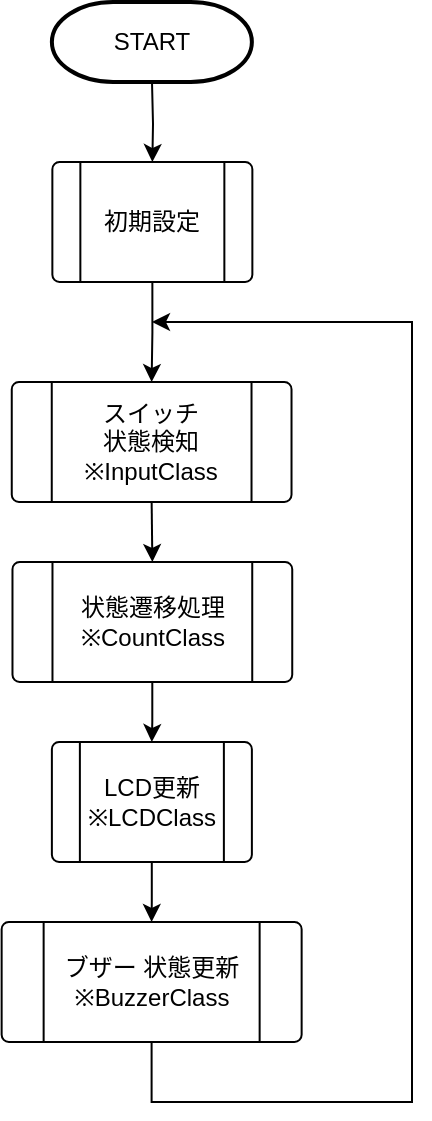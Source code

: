 <mxfile version="13.3.9" type="device" pages="4"><diagram id="C5RBs43oDa-KdzZeNtuy" name="main"><mxGraphModel dx="2489" dy="822" grid="1" gridSize="10" guides="1" tooltips="1" connect="1" arrows="1" fold="1" page="1" pageScale="1" pageWidth="827" pageHeight="1169" math="0" shadow="0"><root><mxCell id="WIyWlLk6GJQsqaUBKTNV-0"/><mxCell id="WIyWlLk6GJQsqaUBKTNV-1" parent="WIyWlLk6GJQsqaUBKTNV-0"/><mxCell id="vjxzMIkRlIcrUZipFX47-1" value="START" style="strokeWidth=2;html=1;shape=mxgraph.flowchart.terminator;whiteSpace=wrap;" parent="WIyWlLk6GJQsqaUBKTNV-1" vertex="1"><mxGeometry x="-473.06" y="120" width="100" height="40" as="geometry"/></mxCell><mxCell id="vjxzMIkRlIcrUZipFX47-7" value="" style="edgeStyle=orthogonalEdgeStyle;rounded=0;orthogonalLoop=1;jettySize=auto;html=1;exitX=0.5;exitY=1;exitDx=0;exitDy=0;entryX=0.5;entryY=0;entryDx=0;entryDy=0;" parent="WIyWlLk6GJQsqaUBKTNV-1" source="OX-APc4vV4FNbITjWXAS-0" target="vjxzMIkRlIcrUZipFX47-10" edge="1"><mxGeometry relative="1" as="geometry"><mxPoint x="-422.82" y="380" as="targetPoint"/><mxPoint x="-422.94" y="250" as="sourcePoint"/><Array as="points"/></mxGeometry></mxCell><mxCell id="I_p4vhiAbwcD4wFlUcgN-12" value="" style="edgeStyle=orthogonalEdgeStyle;rounded=0;orthogonalLoop=1;jettySize=auto;html=1;exitX=0.5;exitY=1;exitDx=0;exitDy=0;entryX=0.5;entryY=0;entryDx=0;entryDy=0;" parent="WIyWlLk6GJQsqaUBKTNV-1" source="vjxzMIkRlIcrUZipFX47-10" target="EDO3sFrYR6sNuQmJ0-m0-1" edge="1"><mxGeometry relative="1" as="geometry"><mxPoint x="-423" y="350" as="sourcePoint"/><mxPoint x="-422.82" y="430" as="targetPoint"/></mxGeometry></mxCell><mxCell id="vjxzMIkRlIcrUZipFX47-10" value="スイッチ&lt;br&gt;状態検知&lt;br&gt;※InputClass" style="verticalLabelPosition=middle;verticalAlign=middle;html=1;shape=process;whiteSpace=wrap;rounded=1;size=0.14;arcSize=6;labelPosition=center;align=center;" parent="WIyWlLk6GJQsqaUBKTNV-1" vertex="1"><mxGeometry x="-493.12" y="310" width="139.88" height="60" as="geometry"/></mxCell><mxCell id="vjxzMIkRlIcrUZipFX47-37" value="" style="edgeStyle=orthogonalEdgeStyle;rounded=0;orthogonalLoop=1;jettySize=auto;html=1;" parent="WIyWlLk6GJQsqaUBKTNV-1" source="vjxzMIkRlIcrUZipFX47-19" target="vjxzMIkRlIcrUZipFX47-36" edge="1"><mxGeometry relative="1" as="geometry"/></mxCell><mxCell id="vjxzMIkRlIcrUZipFX47-19" value="LCD更新&lt;br&gt;※LCDClass" style="verticalLabelPosition=middle;verticalAlign=middle;html=1;shape=process;whiteSpace=wrap;rounded=1;size=0.14;arcSize=6;labelPosition=center;align=center;" parent="WIyWlLk6GJQsqaUBKTNV-1" vertex="1"><mxGeometry x="-473.06" y="490" width="100" height="60" as="geometry"/></mxCell><mxCell id="vjxzMIkRlIcrUZipFX47-39" value="" style="edgeStyle=orthogonalEdgeStyle;rounded=0;orthogonalLoop=1;jettySize=auto;html=1;" parent="WIyWlLk6GJQsqaUBKTNV-1" source="vjxzMIkRlIcrUZipFX47-36" edge="1"><mxGeometry relative="1" as="geometry"><mxPoint x="-423" y="280" as="targetPoint"/><Array as="points"><mxPoint x="-423" y="670"/><mxPoint x="-293" y="670"/><mxPoint x="-293" y="280"/></Array></mxGeometry></mxCell><mxCell id="vjxzMIkRlIcrUZipFX47-36" value="ブザー 状態更新&lt;br&gt;※BuzzerClass" style="verticalLabelPosition=middle;verticalAlign=middle;html=1;shape=process;whiteSpace=wrap;rounded=1;size=0.14;arcSize=6;labelPosition=center;align=center;" parent="WIyWlLk6GJQsqaUBKTNV-1" vertex="1"><mxGeometry x="-498.18" y="580" width="150" height="60" as="geometry"/></mxCell><mxCell id="I_p4vhiAbwcD4wFlUcgN-2" value="" style="edgeStyle=orthogonalEdgeStyle;rounded=0;orthogonalLoop=1;jettySize=auto;html=1;entryX=0.5;entryY=0;entryDx=0;entryDy=0;" parent="WIyWlLk6GJQsqaUBKTNV-1" target="OX-APc4vV4FNbITjWXAS-0" edge="1"><mxGeometry relative="1" as="geometry"><mxPoint x="-422.94" y="210" as="targetPoint"/><mxPoint x="-423" y="160" as="sourcePoint"/></mxGeometry></mxCell><mxCell id="OX-APc4vV4FNbITjWXAS-0" value="初期設定" style="verticalLabelPosition=middle;verticalAlign=middle;html=1;shape=process;whiteSpace=wrap;rounded=1;size=0.14;arcSize=6;labelPosition=center;align=center;" parent="WIyWlLk6GJQsqaUBKTNV-1" vertex="1"><mxGeometry x="-472.82" y="200" width="100" height="60" as="geometry"/></mxCell><mxCell id="p2VpMvs2dnMaPjWuwaVH-0" style="edgeStyle=orthogonalEdgeStyle;rounded=0;orthogonalLoop=1;jettySize=auto;html=1;" parent="WIyWlLk6GJQsqaUBKTNV-1" source="EDO3sFrYR6sNuQmJ0-m0-1" target="vjxzMIkRlIcrUZipFX47-19" edge="1"><mxGeometry relative="1" as="geometry"/></mxCell><mxCell id="EDO3sFrYR6sNuQmJ0-m0-1" value="状態遷移処理&lt;br&gt;※CountClass" style="verticalLabelPosition=middle;verticalAlign=middle;html=1;shape=process;whiteSpace=wrap;rounded=1;size=0.14;arcSize=6;labelPosition=center;align=center;" parent="WIyWlLk6GJQsqaUBKTNV-1" vertex="1"><mxGeometry x="-492.76" y="400" width="139.88" height="60" as="geometry"/></mxCell></root></mxGraphModel></diagram><diagram id="S8vPifRukNZuZthcmWDE" name="割込み処理"><mxGraphModel dx="4155" dy="2055" grid="1" gridSize="10" guides="1" tooltips="1" connect="1" arrows="1" fold="1" page="1" pageScale="1" pageWidth="827" pageHeight="1169" math="0" shadow="0"><root><mxCell id="e2pZ5XXEC7_y0YiX79Or-0"/><mxCell id="e2pZ5XXEC7_y0YiX79Or-1" parent="e2pZ5XXEC7_y0YiX79Or-0"/><mxCell id="47vvgI5nr6He0RAunKlX-1" value="IOC割込み" style="strokeWidth=2;html=1;shape=mxgraph.flowchart.terminator;whiteSpace=wrap;" parent="e2pZ5XXEC7_y0YiX79Or-1" vertex="1"><mxGeometry x="350" y="170" width="100" height="40" as="geometry"/></mxCell><mxCell id="47vvgI5nr6He0RAunKlX-4" value="END" style="strokeWidth=2;html=1;shape=mxgraph.flowchart.terminator;whiteSpace=wrap;" parent="e2pZ5XXEC7_y0YiX79Or-1" vertex="1"><mxGeometry x="350" y="630" width="100" height="40" as="geometry"/></mxCell><mxCell id="47vvgI5nr6He0RAunKlX-6" value="割込みの種類&lt;br&gt;・状態変化割込み&lt;br&gt;・1秒タイマ割込み&lt;br&gt;・10msタイマ割込み" style="shape=note;whiteSpace=wrap;html=1;size=14;verticalAlign=top;align=left;spacingTop=-6;" parent="e2pZ5XXEC7_y0YiX79Or-1" vertex="1"><mxGeometry x="530" y="60" width="130" height="70" as="geometry"/></mxCell><mxCell id="47vvgI5nr6He0RAunKlX-13" style="edgeStyle=orthogonalEdgeStyle;rounded=0;orthogonalLoop=1;jettySize=auto;html=1;entryX=0.5;entryY=0;entryDx=0;entryDy=0;" parent="e2pZ5XXEC7_y0YiX79Or-1" target="47vvgI5nr6He0RAunKlX-34" edge="1"><mxGeometry relative="1" as="geometry"><mxPoint x="670" y="285" as="targetPoint"/><mxPoint x="590" y="180" as="sourcePoint"/></mxGeometry></mxCell><mxCell id="47vvgI5nr6He0RAunKlX-14" value="" style="edgeStyle=orthogonalEdgeStyle;rounded=0;orthogonalLoop=1;jettySize=auto;html=1;entryX=0.5;entryY=0;entryDx=0;entryDy=0;entryPerimeter=0;exitX=0.5;exitY=1;exitDx=0;exitDy=0;exitPerimeter=0;" parent="e2pZ5XXEC7_y0YiX79Or-1" source="47vvgI5nr6He0RAunKlX-1" target="47vvgI5nr6He0RAunKlX-15" edge="1"><mxGeometry relative="1" as="geometry"><mxPoint x="400" y="350" as="targetPoint"/><mxPoint x="400" y="230" as="sourcePoint"/></mxGeometry></mxCell><mxCell id="47vvgI5nr6He0RAunKlX-21" value="" style="edgeStyle=orthogonalEdgeStyle;rounded=0;orthogonalLoop=1;jettySize=auto;html=1;" parent="e2pZ5XXEC7_y0YiX79Or-1" source="47vvgI5nr6He0RAunKlX-15" edge="1"><mxGeometry relative="1" as="geometry"><mxPoint x="400" y="470" as="targetPoint"/></mxGeometry></mxCell><mxCell id="47vvgI5nr6He0RAunKlX-24" value="" style="edgeStyle=orthogonalEdgeStyle;rounded=0;orthogonalLoop=1;jettySize=auto;html=1;entryX=0.5;entryY=0;entryDx=0;entryDy=0;" parent="e2pZ5XXEC7_y0YiX79Or-1" target="47vvgI5nr6He0RAunKlX-35" edge="1"><mxGeometry relative="1" as="geometry"><mxPoint x="264" y="310" as="targetPoint"/><mxPoint x="264" y="360" as="sourcePoint"/></mxGeometry></mxCell><mxCell id="47vvgI5nr6He0RAunKlX-15" value="スイッチの&lt;br&gt;種類 = ?" style="strokeWidth=2;html=1;shape=mxgraph.flowchart.decision;whiteSpace=wrap;" parent="e2pZ5XXEC7_y0YiX79Or-1" vertex="1"><mxGeometry x="340" y="250" width="120" height="80" as="geometry"/></mxCell><mxCell id="47vvgI5nr6He0RAunKlX-40" style="edgeStyle=orthogonalEdgeStyle;rounded=0;orthogonalLoop=1;jettySize=auto;html=1;exitX=0.5;exitY=1;exitDx=0;exitDy=0;" parent="e2pZ5XXEC7_y0YiX79Or-1" source="47vvgI5nr6He0RAunKlX-18" edge="1"><mxGeometry relative="1" as="geometry"><mxPoint x="400" y="590" as="targetPoint"/><Array as="points"><mxPoint x="124" y="590"/></Array></mxGeometry></mxCell><mxCell id="47vvgI5nr6He0RAunKlX-18" value="スタートストップ&lt;br&gt;スイッチフラグを&lt;br&gt;立てる" style="rounded=1;whiteSpace=wrap;html=1;absoluteArcSize=1;arcSize=14;strokeWidth=2;" parent="e2pZ5XXEC7_y0YiX79Or-1" vertex="1"><mxGeometry x="68" y="470" width="112" height="60" as="geometry"/></mxCell><mxCell id="47vvgI5nr6He0RAunKlX-26" style="edgeStyle=orthogonalEdgeStyle;rounded=0;orthogonalLoop=1;jettySize=auto;html=1;entryX=0.5;entryY=0;entryDx=0;entryDy=0;" parent="e2pZ5XXEC7_y0YiX79Or-1" target="47vvgI5nr6He0RAunKlX-18" edge="1"><mxGeometry relative="1" as="geometry"><mxPoint x="134" y="410" as="targetPoint"/><mxPoint x="400" y="340" as="sourcePoint"/><Array as="points"><mxPoint x="400" y="360"/><mxPoint x="124" y="360"/></Array></mxGeometry></mxCell><mxCell id="47vvgI5nr6He0RAunKlX-32" value="スタートストップ&lt;br&gt;スイッチ" style="text;html=1;align=center;verticalAlign=middle;resizable=0;points=[];autosize=1;" parent="e2pZ5XXEC7_y0YiX79Or-1" vertex="1"><mxGeometry x="10" y="380" width="110" height="30" as="geometry"/></mxCell><mxCell id="9ZFBl9Tfi8h8rZfZpqhd-4" value="" style="edgeStyle=orthogonalEdgeStyle;rounded=0;orthogonalLoop=1;jettySize=auto;html=1;entryX=0.5;entryY=0;entryDx=0;entryDy=0;entryPerimeter=0;" parent="e2pZ5XXEC7_y0YiX79Or-1" source="47vvgI5nr6He0RAunKlX-34" target="9ZFBl9Tfi8h8rZfZpqhd-2" edge="1"><mxGeometry relative="1" as="geometry"><mxPoint x="590" y="600" as="targetPoint"/></mxGeometry></mxCell><mxCell id="47vvgI5nr6He0RAunKlX-34" value="&lt;span&gt;カウント時間を&lt;/span&gt;&lt;br&gt;&lt;span&gt;1減少させる&lt;/span&gt;" style="rounded=1;whiteSpace=wrap;html=1;absoluteArcSize=1;arcSize=14;strokeWidth=2;" parent="e2pZ5XXEC7_y0YiX79Or-1" vertex="1"><mxGeometry x="540" y="470" width="100" height="60" as="geometry"/></mxCell><mxCell id="47vvgI5nr6He0RAunKlX-39" style="edgeStyle=orthogonalEdgeStyle;rounded=0;orthogonalLoop=1;jettySize=auto;html=1;" parent="e2pZ5XXEC7_y0YiX79Or-1" source="47vvgI5nr6He0RAunKlX-35" edge="1"><mxGeometry relative="1" as="geometry"><mxPoint x="264" y="590" as="targetPoint"/><Array as="points"><mxPoint x="264" y="590"/></Array></mxGeometry></mxCell><mxCell id="47vvgI5nr6He0RAunKlX-35" value="秒スイッチフラグ&lt;br&gt;を立てる" style="rounded=1;whiteSpace=wrap;html=1;absoluteArcSize=1;arcSize=14;strokeWidth=2;" parent="e2pZ5XXEC7_y0YiX79Or-1" vertex="1"><mxGeometry x="208" y="470" width="112" height="60" as="geometry"/></mxCell><mxCell id="47vvgI5nr6He0RAunKlX-37" value="" style="edgeStyle=orthogonalEdgeStyle;rounded=0;orthogonalLoop=1;jettySize=auto;html=1;entryX=0.5;entryY=0;entryDx=0;entryDy=0;entryPerimeter=0;" parent="e2pZ5XXEC7_y0YiX79Or-1" source="47vvgI5nr6He0RAunKlX-36" target="47vvgI5nr6He0RAunKlX-4" edge="1"><mxGeometry relative="1" as="geometry"><mxPoint x="400" y="615" as="targetPoint"/></mxGeometry></mxCell><mxCell id="47vvgI5nr6He0RAunKlX-36" value="分スイッチフラグ&lt;br&gt;を立てる" style="rounded=1;whiteSpace=wrap;html=1;absoluteArcSize=1;arcSize=14;strokeWidth=2;" parent="e2pZ5XXEC7_y0YiX79Or-1" vertex="1"><mxGeometry x="340" y="470" width="120" height="60" as="geometry"/></mxCell><mxCell id="9ZFBl9Tfi8h8rZfZpqhd-0" value="秒スイッチ" style="text;html=1;align=center;verticalAlign=middle;resizable=0;points=[];autosize=1;" parent="e2pZ5XXEC7_y0YiX79Or-1" vertex="1"><mxGeometry x="190" y="380" width="80" height="20" as="geometry"/></mxCell><mxCell id="9ZFBl9Tfi8h8rZfZpqhd-1" value="分スイッチ" style="text;html=1;align=center;verticalAlign=middle;resizable=0;points=[];autosize=1;" parent="e2pZ5XXEC7_y0YiX79Or-1" vertex="1"><mxGeometry x="324" y="380" width="80" height="20" as="geometry"/></mxCell><mxCell id="9ZFBl9Tfi8h8rZfZpqhd-2" value="END" style="strokeWidth=2;html=1;shape=mxgraph.flowchart.terminator;whiteSpace=wrap;" parent="e2pZ5XXEC7_y0YiX79Or-1" vertex="1"><mxGeometry x="540" y="630" width="100" height="40" as="geometry"/></mxCell><mxCell id="9ZFBl9Tfi8h8rZfZpqhd-3" value="1秒タイマ割込み" style="strokeWidth=2;html=1;shape=mxgraph.flowchart.terminator;whiteSpace=wrap;" parent="e2pZ5XXEC7_y0YiX79Or-1" vertex="1"><mxGeometry x="540" y="170" width="100" height="40" as="geometry"/></mxCell><mxCell id="Ye8pwC3DK1YcHvTE_tpM-6" style="edgeStyle=orthogonalEdgeStyle;rounded=0;orthogonalLoop=1;jettySize=auto;html=1;" parent="e2pZ5XXEC7_y0YiX79Or-1" source="Ye8pwC3DK1YcHvTE_tpM-1" edge="1"><mxGeometry relative="1" as="geometry"><mxPoint x="1150" y="280" as="targetPoint"/></mxGeometry></mxCell><mxCell id="Ye8pwC3DK1YcHvTE_tpM-1" value="チャタリング処理" style="strokeWidth=2;html=1;shape=mxgraph.flowchart.terminator;whiteSpace=wrap;" parent="e2pZ5XXEC7_y0YiX79Or-1" vertex="1"><mxGeometry x="1090" y="170" width="120" height="40" as="geometry"/></mxCell><mxCell id="hn3VKPy_0Cd0GN2Fi8iP-3" value="" style="edgeStyle=orthogonalEdgeStyle;rounded=0;orthogonalLoop=1;jettySize=auto;html=1;" edge="1" parent="e2pZ5XXEC7_y0YiX79Or-1" source="hn3VKPy_0Cd0GN2Fi8iP-0" target="hn3VKPy_0Cd0GN2Fi8iP-1"><mxGeometry relative="1" as="geometry"/></mxCell><mxCell id="hn3VKPy_0Cd0GN2Fi8iP-34" style="edgeStyle=orthogonalEdgeStyle;rounded=0;orthogonalLoop=1;jettySize=auto;html=1;" edge="1" parent="e2pZ5XXEC7_y0YiX79Or-1" source="hn3VKPy_0Cd0GN2Fi8iP-0"><mxGeometry relative="1" as="geometry"><mxPoint x="1140" y="1400" as="targetPoint"/><Array as="points"><mxPoint x="1000" y="330"/><mxPoint x="1000" y="1400"/></Array></mxGeometry></mxCell><mxCell id="hn3VKPy_0Cd0GN2Fi8iP-0" value="SW x が押されて&lt;br&gt;割込みフラグは&lt;br&gt;立っているか" style="strokeWidth=2;html=1;shape=mxgraph.flowchart.decision;whiteSpace=wrap;" vertex="1" parent="e2pZ5XXEC7_y0YiX79Or-1"><mxGeometry x="1070" y="280" width="160" height="100" as="geometry"/></mxCell><mxCell id="hn3VKPy_0Cd0GN2Fi8iP-83" value="" style="edgeStyle=orthogonalEdgeStyle;rounded=0;orthogonalLoop=1;jettySize=auto;html=1;" edge="1" parent="e2pZ5XXEC7_y0YiX79Or-1" source="hn3VKPy_0Cd0GN2Fi8iP-1" target="hn3VKPy_0Cd0GN2Fi8iP-81"><mxGeometry relative="1" as="geometry"/></mxCell><mxCell id="hn3VKPy_0Cd0GN2Fi8iP-1" value="SW x のポート値を読む" style="verticalLabelPosition=middle;verticalAlign=middle;html=1;shape=process;whiteSpace=wrap;rounded=1;size=0.14;arcSize=6;labelPosition=center;align=center;" vertex="1" parent="e2pZ5XXEC7_y0YiX79Or-1"><mxGeometry x="1090" y="430" width="120" height="50" as="geometry"/></mxCell><mxCell id="hn3VKPy_0Cd0GN2Fi8iP-166" value="" style="edgeStyle=orthogonalEdgeStyle;rounded=0;orthogonalLoop=1;jettySize=auto;html=1;" edge="1" parent="e2pZ5XXEC7_y0YiX79Or-1" source="hn3VKPy_0Cd0GN2Fi8iP-5" target="hn3VKPy_0Cd0GN2Fi8iP-163"><mxGeometry relative="1" as="geometry"/></mxCell><mxCell id="hn3VKPy_0Cd0GN2Fi8iP-5" value="10msタイマ&lt;br&gt;割込み" style="strokeWidth=2;html=1;shape=mxgraph.flowchart.terminator;whiteSpace=wrap;" vertex="1" parent="e2pZ5XXEC7_y0YiX79Or-1"><mxGeometry x="720" y="170" width="100" height="40" as="geometry"/></mxCell><mxCell id="hn3VKPy_0Cd0GN2Fi8iP-71" style="edgeStyle=orthogonalEdgeStyle;rounded=0;orthogonalLoop=1;jettySize=auto;html=1;entryX=0.5;entryY=0;entryDx=0;entryDy=0;entryPerimeter=0;" edge="1" parent="e2pZ5XXEC7_y0YiX79Or-1" source="hn3VKPy_0Cd0GN2Fi8iP-12" target="hn3VKPy_0Cd0GN2Fi8iP-161"><mxGeometry relative="1" as="geometry"><mxPoint x="1140" y="1430" as="targetPoint"/><Array as="points"/></mxGeometry></mxCell><mxCell id="hn3VKPy_0Cd0GN2Fi8iP-12" value="チェックカウント1増やす" style="rounded=1;whiteSpace=wrap;html=1;absoluteArcSize=1;arcSize=14;strokeWidth=2;" vertex="1" parent="e2pZ5XXEC7_y0YiX79Or-1"><mxGeometry x="1100" y="895" width="100" height="60" as="geometry"/></mxCell><mxCell id="hn3VKPy_0Cd0GN2Fi8iP-32" value="YES" style="text;html=1;align=center;verticalAlign=middle;resizable=0;points=[];autosize=1;" vertex="1" parent="e2pZ5XXEC7_y0YiX79Or-1"><mxGeometry x="1150" y="380" width="40" height="20" as="geometry"/></mxCell><mxCell id="hn3VKPy_0Cd0GN2Fi8iP-33" value="NO" style="text;html=1;align=center;verticalAlign=middle;resizable=0;points=[];autosize=1;" vertex="1" parent="e2pZ5XXEC7_y0YiX79Or-1"><mxGeometry x="1040" y="310" width="30" height="20" as="geometry"/></mxCell><mxCell id="hn3VKPy_0Cd0GN2Fi8iP-70" value="" style="edgeStyle=orthogonalEdgeStyle;rounded=0;orthogonalLoop=1;jettySize=auto;html=1;" edge="1" parent="e2pZ5XXEC7_y0YiX79Or-1" source="hn3VKPy_0Cd0GN2Fi8iP-65" target="hn3VKPy_0Cd0GN2Fi8iP-12"><mxGeometry relative="1" as="geometry"/></mxCell><mxCell id="hn3VKPy_0Cd0GN2Fi8iP-72" value="" style="edgeStyle=orthogonalEdgeStyle;rounded=0;orthogonalLoop=1;jettySize=auto;html=1;entryX=0.5;entryY=0;entryDx=0;entryDy=0;entryPerimeter=0;" edge="1" parent="e2pZ5XXEC7_y0YiX79Or-1" source="hn3VKPy_0Cd0GN2Fi8iP-65" target="hn3VKPy_0Cd0GN2Fi8iP-129"><mxGeometry relative="1" as="geometry"><mxPoint x="1330" y="895" as="targetPoint"/></mxGeometry></mxCell><mxCell id="hn3VKPy_0Cd0GN2Fi8iP-65" value="チェックカウントは&lt;br&gt;3以上か" style="strokeWidth=2;html=1;shape=mxgraph.flowchart.decision;whiteSpace=wrap;" vertex="1" parent="e2pZ5XXEC7_y0YiX79Or-1"><mxGeometry x="1070" y="730" width="160" height="100" as="geometry"/></mxCell><mxCell id="hn3VKPy_0Cd0GN2Fi8iP-66" value="YES" style="text;html=1;align=center;verticalAlign=middle;resizable=0;points=[];autosize=1;" vertex="1" parent="e2pZ5XXEC7_y0YiX79Or-1"><mxGeometry x="1220" y="755" width="40" height="20" as="geometry"/></mxCell><mxCell id="hn3VKPy_0Cd0GN2Fi8iP-67" value="NO" style="text;html=1;align=center;verticalAlign=middle;resizable=0;points=[];autosize=1;" vertex="1" parent="e2pZ5XXEC7_y0YiX79Or-1"><mxGeometry x="1110" y="830" width="30" height="20" as="geometry"/></mxCell><mxCell id="hn3VKPy_0Cd0GN2Fi8iP-82" value="" style="edgeStyle=orthogonalEdgeStyle;rounded=0;orthogonalLoop=1;jettySize=auto;html=1;" edge="1" parent="e2pZ5XXEC7_y0YiX79Or-1" source="hn3VKPy_0Cd0GN2Fi8iP-81" target="hn3VKPy_0Cd0GN2Fi8iP-65"><mxGeometry relative="1" as="geometry"/></mxCell><mxCell id="hn3VKPy_0Cd0GN2Fi8iP-88" style="edgeStyle=orthogonalEdgeStyle;rounded=0;orthogonalLoop=1;jettySize=auto;html=1;entryX=0.5;entryY=0;entryDx=0;entryDy=0;" edge="1" parent="e2pZ5XXEC7_y0YiX79Or-1" source="hn3VKPy_0Cd0GN2Fi8iP-81" target="hn3VKPy_0Cd0GN2Fi8iP-90"><mxGeometry relative="1" as="geometry"><mxPoint x="1620" y="950" as="targetPoint"/><Array as="points"><mxPoint x="1150" y="650"/><mxPoint x="1620" y="650"/></Array></mxGeometry></mxCell><mxCell id="hn3VKPy_0Cd0GN2Fi8iP-107" style="edgeStyle=orthogonalEdgeStyle;rounded=0;orthogonalLoop=1;jettySize=auto;html=1;entryX=0.5;entryY=0;entryDx=0;entryDy=0;" edge="1" parent="e2pZ5XXEC7_y0YiX79Or-1" source="hn3VKPy_0Cd0GN2Fi8iP-81" target="hn3VKPy_0Cd0GN2Fi8iP-106"><mxGeometry relative="1" as="geometry"><Array as="points"><mxPoint x="1150" y="650"/><mxPoint x="1910" y="650"/></Array></mxGeometry></mxCell><mxCell id="hn3VKPy_0Cd0GN2Fi8iP-81" value="チャタ状態は" style="strokeWidth=2;html=1;shape=mxgraph.flowchart.decision;whiteSpace=wrap;" vertex="1" parent="e2pZ5XXEC7_y0YiX79Or-1"><mxGeometry x="1070" y="530" width="160" height="100" as="geometry"/></mxCell><mxCell id="hn3VKPy_0Cd0GN2Fi8iP-85" value="継続状態" style="text;html=1;align=center;verticalAlign=middle;resizable=0;points=[];autosize=1;" vertex="1" parent="e2pZ5XXEC7_y0YiX79Or-1"><mxGeometry x="1500" y="670" width="60" height="20" as="geometry"/></mxCell><mxCell id="hn3VKPy_0Cd0GN2Fi8iP-96" value="" style="edgeStyle=orthogonalEdgeStyle;rounded=0;orthogonalLoop=1;jettySize=auto;html=1;" edge="1" parent="e2pZ5XXEC7_y0YiX79Or-1" source="hn3VKPy_0Cd0GN2Fi8iP-90" target="hn3VKPy_0Cd0GN2Fi8iP-91"><mxGeometry relative="1" as="geometry"/></mxCell><mxCell id="hn3VKPy_0Cd0GN2Fi8iP-90" value="SWカウントを&lt;br&gt;1増やす" style="rounded=1;whiteSpace=wrap;html=1;absoluteArcSize=1;arcSize=14;strokeWidth=2;" vertex="1" parent="e2pZ5XXEC7_y0YiX79Or-1"><mxGeometry x="1570" y="685" width="100" height="60" as="geometry"/></mxCell><mxCell id="hn3VKPy_0Cd0GN2Fi8iP-98" value="" style="edgeStyle=orthogonalEdgeStyle;rounded=0;orthogonalLoop=1;jettySize=auto;html=1;entryX=0.5;entryY=0;entryDx=0;entryDy=0;" edge="1" parent="e2pZ5XXEC7_y0YiX79Or-1" source="hn3VKPy_0Cd0GN2Fi8iP-91" target="hn3VKPy_0Cd0GN2Fi8iP-104"><mxGeometry relative="1" as="geometry"><mxPoint x="1620" y="985" as="targetPoint"/></mxGeometry></mxCell><mxCell id="hn3VKPy_0Cd0GN2Fi8iP-102" value="" style="edgeStyle=orthogonalEdgeStyle;rounded=0;orthogonalLoop=1;jettySize=auto;html=1;" edge="1" parent="e2pZ5XXEC7_y0YiX79Or-1" source="hn3VKPy_0Cd0GN2Fi8iP-91"><mxGeometry relative="1" as="geometry"><mxPoint x="1630" y="1100" as="targetPoint"/><Array as="points"><mxPoint x="1740" y="855"/><mxPoint x="1740" y="1100"/></Array></mxGeometry></mxCell><mxCell id="hn3VKPy_0Cd0GN2Fi8iP-91" value="SW x の状態は" style="strokeWidth=2;html=1;shape=mxgraph.flowchart.decision;whiteSpace=wrap;" vertex="1" parent="e2pZ5XXEC7_y0YiX79Or-1"><mxGeometry x="1540" y="805" width="160" height="100" as="geometry"/></mxCell><mxCell id="hn3VKPy_0Cd0GN2Fi8iP-95" value="立ち上がり時&lt;br&gt;チャタチェック" style="text;html=1;align=center;verticalAlign=middle;resizable=0;points=[];autosize=1;" vertex="1" parent="e2pZ5XXEC7_y0YiX79Or-1"><mxGeometry x="1050" y="685" width="100" height="30" as="geometry"/></mxCell><mxCell id="hn3VKPy_0Cd0GN2Fi8iP-100" value="ON" style="text;html=1;align=center;verticalAlign=middle;resizable=0;points=[];autosize=1;" vertex="1" parent="e2pZ5XXEC7_y0YiX79Or-1"><mxGeometry x="1690" y="820" width="30" height="20" as="geometry"/></mxCell><mxCell id="hn3VKPy_0Cd0GN2Fi8iP-101" value="OFF" style="text;html=1;align=center;verticalAlign=middle;resizable=0;points=[];autosize=1;" vertex="1" parent="e2pZ5XXEC7_y0YiX79Or-1"><mxGeometry x="1580" y="910" width="40" height="20" as="geometry"/></mxCell><mxCell id="hn3VKPy_0Cd0GN2Fi8iP-105" value="" style="edgeStyle=orthogonalEdgeStyle;rounded=0;orthogonalLoop=1;jettySize=auto;html=1;" edge="1" parent="e2pZ5XXEC7_y0YiX79Or-1" source="hn3VKPy_0Cd0GN2Fi8iP-104"><mxGeometry relative="1" as="geometry"><mxPoint x="1620" y="1405" as="targetPoint"/></mxGeometry></mxCell><mxCell id="hn3VKPy_0Cd0GN2Fi8iP-104" value="チャタ状態を&lt;br&gt;立ち下がりチャタチェック状態へ" style="rounded=1;whiteSpace=wrap;html=1;absoluteArcSize=1;arcSize=14;strokeWidth=2;" vertex="1" parent="e2pZ5XXEC7_y0YiX79Or-1"><mxGeometry x="1570" y="980" width="100" height="60" as="geometry"/></mxCell><mxCell id="hn3VKPy_0Cd0GN2Fi8iP-122" value="" style="edgeStyle=orthogonalEdgeStyle;rounded=0;orthogonalLoop=1;jettySize=auto;html=1;" edge="1" parent="e2pZ5XXEC7_y0YiX79Or-1" source="hn3VKPy_0Cd0GN2Fi8iP-106" target="hn3VKPy_0Cd0GN2Fi8iP-115"><mxGeometry relative="1" as="geometry"/></mxCell><mxCell id="hn3VKPy_0Cd0GN2Fi8iP-106" value="SWカウントを&lt;br&gt;1増やす" style="rounded=1;whiteSpace=wrap;html=1;absoluteArcSize=1;arcSize=14;strokeWidth=2;" vertex="1" parent="e2pZ5XXEC7_y0YiX79Or-1"><mxGeometry x="1860" y="685" width="100" height="60" as="geometry"/></mxCell><mxCell id="hn3VKPy_0Cd0GN2Fi8iP-108" value="立ち下がり&lt;br&gt;チャタチェック&lt;br&gt;状態" style="text;html=1;align=center;verticalAlign=middle;resizable=0;points=[];autosize=1;" vertex="1" parent="e2pZ5XXEC7_y0YiX79Or-1"><mxGeometry x="1760" y="670" width="100" height="50" as="geometry"/></mxCell><mxCell id="hn3VKPy_0Cd0GN2Fi8iP-109" style="edgeStyle=orthogonalEdgeStyle;rounded=0;orthogonalLoop=1;jettySize=auto;html=1;exitX=0.5;exitY=1;exitDx=0;exitDy=0;" edge="1" parent="e2pZ5XXEC7_y0YiX79Or-1" source="hn3VKPy_0Cd0GN2Fi8iP-110"><mxGeometry relative="1" as="geometry"><mxPoint x="1160" y="1400" as="targetPoint"/><Array as="points"><mxPoint x="1910" y="1400"/></Array></mxGeometry></mxCell><mxCell id="hn3VKPy_0Cd0GN2Fi8iP-110" value="チェックカウント1増やす" style="rounded=1;whiteSpace=wrap;html=1;absoluteArcSize=1;arcSize=14;strokeWidth=2;" vertex="1" parent="e2pZ5XXEC7_y0YiX79Or-1"><mxGeometry x="1860" y="955" width="100" height="60" as="geometry"/></mxCell><mxCell id="hn3VKPy_0Cd0GN2Fi8iP-111" value="" style="edgeStyle=orthogonalEdgeStyle;rounded=0;orthogonalLoop=1;jettySize=auto;html=1;entryX=0.5;entryY=0;entryDx=0;entryDy=0;" edge="1" parent="e2pZ5XXEC7_y0YiX79Or-1" source="hn3VKPy_0Cd0GN2Fi8iP-112" target="hn3VKPy_0Cd0GN2Fi8iP-155"><mxGeometry relative="1" as="geometry"><mxPoint x="2060" y="1050" as="targetPoint"/></mxGeometry></mxCell><mxCell id="hn3VKPy_0Cd0GN2Fi8iP-112" value="チェックカウントをクリア" style="rounded=1;whiteSpace=wrap;html=1;absoluteArcSize=1;arcSize=14;strokeWidth=2;" vertex="1" parent="e2pZ5XXEC7_y0YiX79Or-1"><mxGeometry x="2010" y="955" width="100" height="60" as="geometry"/></mxCell><mxCell id="hn3VKPy_0Cd0GN2Fi8iP-113" value="" style="edgeStyle=orthogonalEdgeStyle;rounded=0;orthogonalLoop=1;jettySize=auto;html=1;" edge="1" parent="e2pZ5XXEC7_y0YiX79Or-1" source="hn3VKPy_0Cd0GN2Fi8iP-115" target="hn3VKPy_0Cd0GN2Fi8iP-110"><mxGeometry relative="1" as="geometry"/></mxCell><mxCell id="hn3VKPy_0Cd0GN2Fi8iP-114" value="" style="edgeStyle=orthogonalEdgeStyle;rounded=0;orthogonalLoop=1;jettySize=auto;html=1;entryX=0.5;entryY=0;entryDx=0;entryDy=0;" edge="1" parent="e2pZ5XXEC7_y0YiX79Or-1" source="hn3VKPy_0Cd0GN2Fi8iP-115" target="hn3VKPy_0Cd0GN2Fi8iP-112"><mxGeometry relative="1" as="geometry"><mxPoint x="2070" y="840" as="targetPoint"/></mxGeometry></mxCell><mxCell id="hn3VKPy_0Cd0GN2Fi8iP-115" value="チェックカウントは&lt;br&gt;3以上か" style="strokeWidth=2;html=1;shape=mxgraph.flowchart.decision;whiteSpace=wrap;" vertex="1" parent="e2pZ5XXEC7_y0YiX79Or-1"><mxGeometry x="1830" y="790" width="160" height="100" as="geometry"/></mxCell><mxCell id="hn3VKPy_0Cd0GN2Fi8iP-116" value="YES" style="text;html=1;align=center;verticalAlign=middle;resizable=0;points=[];autosize=1;" vertex="1" parent="e2pZ5XXEC7_y0YiX79Or-1"><mxGeometry x="1980" y="815" width="40" height="20" as="geometry"/></mxCell><mxCell id="hn3VKPy_0Cd0GN2Fi8iP-117" value="NO" style="text;html=1;align=center;verticalAlign=middle;resizable=0;points=[];autosize=1;" vertex="1" parent="e2pZ5XXEC7_y0YiX79Or-1"><mxGeometry x="1880" y="890" width="30" height="20" as="geometry"/></mxCell><mxCell id="hn3VKPy_0Cd0GN2Fi8iP-120" value="" style="edgeStyle=orthogonalEdgeStyle;rounded=0;orthogonalLoop=1;jettySize=auto;html=1;" edge="1" parent="e2pZ5XXEC7_y0YiX79Or-1" source="hn3VKPy_0Cd0GN2Fi8iP-155"><mxGeometry relative="1" as="geometry"><mxPoint x="2060" y="1110" as="sourcePoint"/><mxPoint x="1920" y="1155" as="targetPoint"/><Array as="points"><mxPoint x="2060" y="1155"/></Array></mxGeometry></mxCell><mxCell id="hn3VKPy_0Cd0GN2Fi8iP-135" value="" style="edgeStyle=orthogonalEdgeStyle;rounded=0;orthogonalLoop=1;jettySize=auto;html=1;" edge="1" parent="e2pZ5XXEC7_y0YiX79Or-1" source="hn3VKPy_0Cd0GN2Fi8iP-129"><mxGeometry relative="1" as="geometry"><mxPoint x="1330" y="1010" as="targetPoint"/></mxGeometry></mxCell><mxCell id="hn3VKPy_0Cd0GN2Fi8iP-139" style="edgeStyle=orthogonalEdgeStyle;rounded=0;orthogonalLoop=1;jettySize=auto;html=1;entryX=0.5;entryY=0;entryDx=0;entryDy=0;" edge="1" parent="e2pZ5XXEC7_y0YiX79Or-1" source="hn3VKPy_0Cd0GN2Fi8iP-129" target="hn3VKPy_0Cd0GN2Fi8iP-156"><mxGeometry relative="1" as="geometry"><mxPoint x="1470" y="1010" as="targetPoint"/><Array as="points"><mxPoint x="1470" y="930"/></Array></mxGeometry></mxCell><mxCell id="hn3VKPy_0Cd0GN2Fi8iP-129" value="SWxは&lt;br&gt;3回ONか" style="strokeWidth=2;html=1;shape=mxgraph.flowchart.decision;whiteSpace=wrap;" vertex="1" parent="e2pZ5XXEC7_y0YiX79Or-1"><mxGeometry x="1250" y="880" width="160" height="100" as="geometry"/></mxCell><mxCell id="hn3VKPy_0Cd0GN2Fi8iP-143" value="" style="edgeStyle=orthogonalEdgeStyle;rounded=0;orthogonalLoop=1;jettySize=auto;html=1;" edge="1" parent="e2pZ5XXEC7_y0YiX79Or-1" source="hn3VKPy_0Cd0GN2Fi8iP-132" target="hn3VKPy_0Cd0GN2Fi8iP-142"><mxGeometry relative="1" as="geometry"/></mxCell><mxCell id="hn3VKPy_0Cd0GN2Fi8iP-132" value="SW x の状態を&lt;br&gt;ONへ" style="rounded=1;whiteSpace=wrap;html=1;absoluteArcSize=1;arcSize=14;strokeWidth=2;" vertex="1" parent="e2pZ5XXEC7_y0YiX79Or-1"><mxGeometry x="1280" y="1115" width="100" height="60" as="geometry"/></mxCell><mxCell id="hn3VKPy_0Cd0GN2Fi8iP-133" value="" style="edgeStyle=orthogonalEdgeStyle;rounded=0;orthogonalLoop=1;jettySize=auto;html=1;" edge="1" parent="e2pZ5XXEC7_y0YiX79Or-1" source="hn3VKPy_0Cd0GN2Fi8iP-134" target="hn3VKPy_0Cd0GN2Fi8iP-132"><mxGeometry relative="1" as="geometry"/></mxCell><mxCell id="hn3VKPy_0Cd0GN2Fi8iP-134" value="チャタ状態を&lt;br&gt;継続状態へ" style="rounded=1;whiteSpace=wrap;html=1;absoluteArcSize=1;arcSize=14;strokeWidth=2;" vertex="1" parent="e2pZ5XXEC7_y0YiX79Or-1"><mxGeometry x="1280" y="1010" width="100" height="60" as="geometry"/></mxCell><mxCell id="hn3VKPy_0Cd0GN2Fi8iP-136" value="YES" style="text;html=1;align=center;verticalAlign=middle;resizable=0;points=[];autosize=1;" vertex="1" parent="e2pZ5XXEC7_y0YiX79Or-1"><mxGeometry x="1330" y="986" width="40" height="20" as="geometry"/></mxCell><mxCell id="hn3VKPy_0Cd0GN2Fi8iP-138" value="NO" style="text;html=1;align=center;verticalAlign=middle;resizable=0;points=[];autosize=1;" vertex="1" parent="e2pZ5XXEC7_y0YiX79Or-1"><mxGeometry x="1400" y="900" width="30" height="20" as="geometry"/></mxCell><mxCell id="hn3VKPy_0Cd0GN2Fi8iP-158" style="edgeStyle=orthogonalEdgeStyle;rounded=0;orthogonalLoop=1;jettySize=auto;html=1;" edge="1" parent="e2pZ5XXEC7_y0YiX79Or-1" source="hn3VKPy_0Cd0GN2Fi8iP-142"><mxGeometry relative="1" as="geometry"><mxPoint x="1330" y="1400" as="targetPoint"/></mxGeometry></mxCell><mxCell id="hn3VKPy_0Cd0GN2Fi8iP-142" value="チェックカウントをクリア" style="rounded=1;whiteSpace=wrap;html=1;absoluteArcSize=1;arcSize=14;strokeWidth=2;" vertex="1" parent="e2pZ5XXEC7_y0YiX79Or-1"><mxGeometry x="1280" y="1250" width="100" height="60" as="geometry"/></mxCell><mxCell id="hn3VKPy_0Cd0GN2Fi8iP-152" value="" style="edgeStyle=orthogonalEdgeStyle;rounded=0;orthogonalLoop=1;jettySize=auto;html=1;" edge="1" parent="e2pZ5XXEC7_y0YiX79Or-1" source="hn3VKPy_0Cd0GN2Fi8iP-148" target="hn3VKPy_0Cd0GN2Fi8iP-150"><mxGeometry relative="1" as="geometry"/></mxCell><mxCell id="hn3VKPy_0Cd0GN2Fi8iP-148" value="&lt;span&gt;立ち下がり&lt;/span&gt;&lt;br&gt;処理" style="strokeWidth=2;html=1;shape=mxgraph.flowchart.terminator;whiteSpace=wrap;" vertex="1" parent="e2pZ5XXEC7_y0YiX79Or-1"><mxGeometry x="1360" y="170" width="100" height="40" as="geometry"/></mxCell><mxCell id="hn3VKPy_0Cd0GN2Fi8iP-149" value="" style="edgeStyle=orthogonalEdgeStyle;rounded=0;orthogonalLoop=1;jettySize=auto;html=1;" edge="1" parent="e2pZ5XXEC7_y0YiX79Or-1" source="hn3VKPy_0Cd0GN2Fi8iP-150" target="hn3VKPy_0Cd0GN2Fi8iP-151"><mxGeometry relative="1" as="geometry"/></mxCell><mxCell id="hn3VKPy_0Cd0GN2Fi8iP-150" value="SW x の割り込みフラグをクリア" style="rounded=1;whiteSpace=wrap;html=1;absoluteArcSize=1;arcSize=14;strokeWidth=2;" vertex="1" parent="e2pZ5XXEC7_y0YiX79Or-1"><mxGeometry x="1360" y="265" width="100" height="60" as="geometry"/></mxCell><mxCell id="hn3VKPy_0Cd0GN2Fi8iP-154" value="" style="edgeStyle=orthogonalEdgeStyle;rounded=0;orthogonalLoop=1;jettySize=auto;html=1;" edge="1" parent="e2pZ5XXEC7_y0YiX79Or-1" source="hn3VKPy_0Cd0GN2Fi8iP-151" target="hn3VKPy_0Cd0GN2Fi8iP-153"><mxGeometry relative="1" as="geometry"/></mxCell><mxCell id="hn3VKPy_0Cd0GN2Fi8iP-151" value="SW x の状態をOFF" style="rounded=1;whiteSpace=wrap;html=1;absoluteArcSize=1;arcSize=14;strokeWidth=2;" vertex="1" parent="e2pZ5XXEC7_y0YiX79Or-1"><mxGeometry x="1360" y="370" width="100" height="60" as="geometry"/></mxCell><mxCell id="hn3VKPy_0Cd0GN2Fi8iP-153" value="END" style="strokeWidth=2;html=1;shape=mxgraph.flowchart.terminator;whiteSpace=wrap;" vertex="1" parent="e2pZ5XXEC7_y0YiX79Or-1"><mxGeometry x="1360" y="485" width="100" height="40" as="geometry"/></mxCell><mxCell id="hn3VKPy_0Cd0GN2Fi8iP-155" value="立ち下がり処理" style="verticalLabelPosition=middle;verticalAlign=middle;html=1;shape=process;whiteSpace=wrap;rounded=1;size=0.14;arcSize=6;labelPosition=center;align=center;" vertex="1" parent="e2pZ5XXEC7_y0YiX79Or-1"><mxGeometry x="2010" y="1065" width="100" height="50" as="geometry"/></mxCell><mxCell id="hn3VKPy_0Cd0GN2Fi8iP-157" style="edgeStyle=orthogonalEdgeStyle;rounded=0;orthogonalLoop=1;jettySize=auto;html=1;" edge="1" parent="e2pZ5XXEC7_y0YiX79Or-1" source="hn3VKPy_0Cd0GN2Fi8iP-156"><mxGeometry relative="1" as="geometry"><mxPoint x="1330" y="1210" as="targetPoint"/><Array as="points"><mxPoint x="1470" y="1210"/></Array></mxGeometry></mxCell><mxCell id="hn3VKPy_0Cd0GN2Fi8iP-156" value="立ち下がり処理" style="verticalLabelPosition=middle;verticalAlign=middle;html=1;shape=process;whiteSpace=wrap;rounded=1;size=0.14;arcSize=6;labelPosition=center;align=center;" vertex="1" parent="e2pZ5XXEC7_y0YiX79Or-1"><mxGeometry x="1420" y="1115" width="100" height="50" as="geometry"/></mxCell><mxCell id="hn3VKPy_0Cd0GN2Fi8iP-161" value="END" style="strokeWidth=2;html=1;shape=mxgraph.flowchart.terminator;whiteSpace=wrap;" vertex="1" parent="e2pZ5XXEC7_y0YiX79Or-1"><mxGeometry x="1100" y="1470" width="100" height="40" as="geometry"/></mxCell><mxCell id="hn3VKPy_0Cd0GN2Fi8iP-162" value="END" style="strokeWidth=2;html=1;shape=mxgraph.flowchart.terminator;whiteSpace=wrap;" vertex="1" parent="e2pZ5XXEC7_y0YiX79Or-1"><mxGeometry x="720" y="630" width="100" height="40" as="geometry"/></mxCell><mxCell id="hn3VKPy_0Cd0GN2Fi8iP-167" value="" style="edgeStyle=orthogonalEdgeStyle;rounded=0;orthogonalLoop=1;jettySize=auto;html=1;" edge="1" parent="e2pZ5XXEC7_y0YiX79Or-1" source="hn3VKPy_0Cd0GN2Fi8iP-163" target="hn3VKPy_0Cd0GN2Fi8iP-164"><mxGeometry relative="1" as="geometry"/></mxCell><mxCell id="hn3VKPy_0Cd0GN2Fi8iP-163" value="SW1の&lt;br&gt;チャタリング&lt;br&gt;処理" style="verticalLabelPosition=middle;verticalAlign=middle;html=1;shape=process;whiteSpace=wrap;rounded=1;size=0.14;arcSize=6;labelPosition=center;align=center;" vertex="1" parent="e2pZ5XXEC7_y0YiX79Or-1"><mxGeometry x="710" y="280" width="120" height="50" as="geometry"/></mxCell><mxCell id="hn3VKPy_0Cd0GN2Fi8iP-168" value="" style="edgeStyle=orthogonalEdgeStyle;rounded=0;orthogonalLoop=1;jettySize=auto;html=1;" edge="1" parent="e2pZ5XXEC7_y0YiX79Or-1" source="hn3VKPy_0Cd0GN2Fi8iP-164" target="hn3VKPy_0Cd0GN2Fi8iP-165"><mxGeometry relative="1" as="geometry"/></mxCell><mxCell id="hn3VKPy_0Cd0GN2Fi8iP-164" value="SW2の&lt;br&gt;チャタリング&lt;br&gt;処理" style="verticalLabelPosition=middle;verticalAlign=middle;html=1;shape=process;whiteSpace=wrap;rounded=1;size=0.14;arcSize=6;labelPosition=center;align=center;" vertex="1" parent="e2pZ5XXEC7_y0YiX79Or-1"><mxGeometry x="710" y="390" width="120" height="50" as="geometry"/></mxCell><mxCell id="hn3VKPy_0Cd0GN2Fi8iP-169" value="" style="edgeStyle=orthogonalEdgeStyle;rounded=0;orthogonalLoop=1;jettySize=auto;html=1;" edge="1" parent="e2pZ5XXEC7_y0YiX79Or-1" source="hn3VKPy_0Cd0GN2Fi8iP-165" target="hn3VKPy_0Cd0GN2Fi8iP-162"><mxGeometry relative="1" as="geometry"/></mxCell><mxCell id="hn3VKPy_0Cd0GN2Fi8iP-165" value="SW3の&lt;br&gt;チャタリング&lt;br&gt;処理" style="verticalLabelPosition=middle;verticalAlign=middle;html=1;shape=process;whiteSpace=wrap;rounded=1;size=0.14;arcSize=6;labelPosition=center;align=center;" vertex="1" parent="e2pZ5XXEC7_y0YiX79Or-1"><mxGeometry x="710" y="500" width="120" height="50" as="geometry"/></mxCell></root></mxGraphModel></diagram><diagram id="AcmkSyolk5JaANY9Cxmt" name="初期設定"><mxGraphModel dx="700" dy="813" grid="1" gridSize="10" guides="1" tooltips="1" connect="1" arrows="1" fold="1" page="1" pageScale="1" pageWidth="827" pageHeight="1169" math="0" shadow="0"><root><mxCell id="9pKqeDJr5URqvrD7bRqo-0"/><mxCell id="9pKqeDJr5URqvrD7bRqo-1" parent="9pKqeDJr5URqvrD7bRqo-0"/><mxCell id="icSO33oLTsjoH84TtM9L-4" value="" style="edgeStyle=orthogonalEdgeStyle;rounded=0;orthogonalLoop=1;jettySize=auto;html=1;" parent="9pKqeDJr5URqvrD7bRqo-1" source="9pKqeDJr5URqvrD7bRqo-2" target="icSO33oLTsjoH84TtM9L-1" edge="1"><mxGeometry relative="1" as="geometry"/></mxCell><mxCell id="9pKqeDJr5URqvrD7bRqo-2" value="キッチンタイマー状態を&lt;br&gt;カウントダウン設定&lt;br&gt;へ変更" style="rounded=1;whiteSpace=wrap;html=1;absoluteArcSize=1;arcSize=14;strokeWidth=2;" parent="9pKqeDJr5URqvrD7bRqo-1" vertex="1"><mxGeometry x="280" y="350" width="160" height="60" as="geometry"/></mxCell><mxCell id="icSO33oLTsjoH84TtM9L-3" value="" style="edgeStyle=orthogonalEdgeStyle;rounded=0;orthogonalLoop=1;jettySize=auto;html=1;" parent="9pKqeDJr5URqvrD7bRqo-1" source="OIXQTVPBruDzTs8kJQ2A-0" target="9pKqeDJr5URqvrD7bRqo-2" edge="1"><mxGeometry relative="1" as="geometry"/></mxCell><mxCell id="OIXQTVPBruDzTs8kJQ2A-0" value="LCDに00m00sを&lt;br&gt;表示する" style="rounded=1;whiteSpace=wrap;html=1;absoluteArcSize=1;arcSize=14;strokeWidth=2;" parent="9pKqeDJr5URqvrD7bRqo-1" vertex="1"><mxGeometry x="310.0" y="270" width="100" height="40" as="geometry"/></mxCell><mxCell id="icSO33oLTsjoH84TtM9L-2" value="" style="edgeStyle=orthogonalEdgeStyle;rounded=0;orthogonalLoop=1;jettySize=auto;html=1;" parent="9pKqeDJr5URqvrD7bRqo-1" source="icSO33oLTsjoH84TtM9L-0" target="OIXQTVPBruDzTs8kJQ2A-0" edge="1"><mxGeometry relative="1" as="geometry"/></mxCell><mxCell id="icSO33oLTsjoH84TtM9L-0" value="初期設定" style="strokeWidth=2;html=1;shape=mxgraph.flowchart.terminator;whiteSpace=wrap;" parent="9pKqeDJr5URqvrD7bRqo-1" vertex="1"><mxGeometry x="310" y="190" width="100" height="40" as="geometry"/></mxCell><mxCell id="icSO33oLTsjoH84TtM9L-1" value="end" style="strokeWidth=2;html=1;shape=mxgraph.flowchart.terminator;whiteSpace=wrap;" parent="9pKqeDJr5URqvrD7bRqo-1" vertex="1"><mxGeometry x="310" y="460" width="100" height="40" as="geometry"/></mxCell></root></mxGraphModel></diagram><diagram id="vf3tPze246TvlVG41PIu" name="変更記録"><mxGraphModel dx="700" dy="813" grid="1" gridSize="10" guides="1" tooltips="1" connect="1" arrows="1" fold="1" page="1" pageScale="1" pageWidth="827" pageHeight="1169" math="0" shadow="0"><root><mxCell id="yXYwQOX-6l4vp1YZyKG_-0"/><mxCell id="yXYwQOX-6l4vp1YZyKG_-1" parent="yXYwQOX-6l4vp1YZyKG_-0"/><mxCell id="yXYwQOX-6l4vp1YZyKG_-2" value="変更記録&lt;br&gt;2020/06/22&lt;br&gt;v0.21&lt;br&gt;フローチャートのファイルをクラスごとに分割&lt;br&gt;&lt;br&gt;カウント時間設定を修正" style="shape=note;whiteSpace=wrap;html=1;size=14;verticalAlign=top;align=left;spacingTop=-6;" parent="yXYwQOX-6l4vp1YZyKG_-1" vertex="1"><mxGeometry x="150" y="40" width="100" height="150" as="geometry"/></mxCell><mxCell id="jWBH-5cEVsHzxSWwDQ4t-0" value="変更記録&lt;br&gt;2020/06/22&lt;br&gt;v0.213&lt;br&gt;&lt;br&gt;タイマ割込みシートを&lt;br&gt;割込み処理に変更&lt;br&gt;&lt;br&gt;割込み処理に状態変化割込みとタイマ割込みの処理を追記" style="shape=note;whiteSpace=wrap;html=1;size=14;verticalAlign=top;align=left;spacingTop=-6;" parent="yXYwQOX-6l4vp1YZyKG_-1" vertex="1"><mxGeometry x="320" y="40" width="100" height="180" as="geometry"/></mxCell><mxCell id="j9Jq8L6YaVaOw7RvK0-T-0" value="変更記録&lt;br&gt;2020/06/22&lt;br&gt;v0.3&lt;br&gt;&lt;br&gt;全体的に修正&lt;br&gt;・メインを1方向に流れ続けるようにした&lt;br&gt;・カウント時間設定を簡潔にした" style="shape=note;whiteSpace=wrap;html=1;size=14;verticalAlign=top;align=left;spacingTop=-6;" parent="yXYwQOX-6l4vp1YZyKG_-1" vertex="1"><mxGeometry x="480" y="40" width="100" height="180" as="geometry"/></mxCell><mxCell id="0WNKfnRHQ_xqQp8hFLIY-0" value="変更記録&lt;br&gt;2020/06/29&lt;br&gt;v0.31&lt;br&gt;&lt;br&gt;リセット動作を&lt;br&gt;リセットフラグによって分岐する流れに変更&lt;br&gt;ボタン→スイッチに表記を変更" style="shape=note;whiteSpace=wrap;html=1;size=14;verticalAlign=top;align=left;spacingTop=-6;" parent="yXYwQOX-6l4vp1YZyKG_-1" vertex="1"><mxGeometry x="650" y="40" width="100" height="180" as="geometry"/></mxCell><mxCell id="WZcmaZaSIXCbopodXtPw-0" value="変更記録&lt;br&gt;2020/06/29&lt;br&gt;v0.4&lt;br&gt;&lt;br&gt;外部割込み を IOC割込みへ変更&lt;br&gt;&lt;br&gt;" style="shape=note;whiteSpace=wrap;html=1;size=14;verticalAlign=top;align=left;spacingTop=-6;" parent="yXYwQOX-6l4vp1YZyKG_-1" vertex="1"><mxGeometry x="150" y="280" width="100" height="110" as="geometry"/></mxCell><mxCell id="wkrDi5-v4ayMWvkYglZy-0" value="変更記録&lt;br&gt;2020/06/29&lt;br&gt;v0.41&lt;br&gt;&lt;br&gt;カウント時間設定をCountClassへ分割" style="shape=note;whiteSpace=wrap;html=1;size=14;verticalAlign=top;align=left;spacingTop=-6;" parent="yXYwQOX-6l4vp1YZyKG_-1" vertex="1"><mxGeometry x="320" y="280" width="100" height="110" as="geometry"/></mxCell><mxCell id="Lyw_Tj8DmsImAZTCBr8g-0" value="変更記録&lt;br&gt;2020/07/06&lt;br&gt;v0.5&lt;br&gt;&lt;br&gt;レビュー後修正&lt;br&gt;割込み処理に&lt;br&gt;10msタイマを追加&lt;br&gt;元々のタイマ割込みを1秒割込みに変更" style="shape=note;whiteSpace=wrap;html=1;size=14;verticalAlign=top;align=left;spacingTop=-6;" parent="yXYwQOX-6l4vp1YZyKG_-1" vertex="1"><mxGeometry x="460" y="280" width="100" height="160" as="geometry"/></mxCell><mxCell id="Z-skeJDlVbXDO1gpvDme-0" value="変更記録&lt;br&gt;2020/07/07&lt;br&gt;v0.51&lt;br&gt;&lt;br&gt;電源ON 削除&lt;br&gt;リセット動作をCountClassへリファクタリング" style="shape=note;whiteSpace=wrap;html=1;size=14;verticalAlign=top;align=left;spacingTop=-6;" vertex="1" parent="yXYwQOX-6l4vp1YZyKG_-1"><mxGeometry x="610" y="280" width="100" height="160" as="geometry"/></mxCell></root></mxGraphModel></diagram></mxfile>